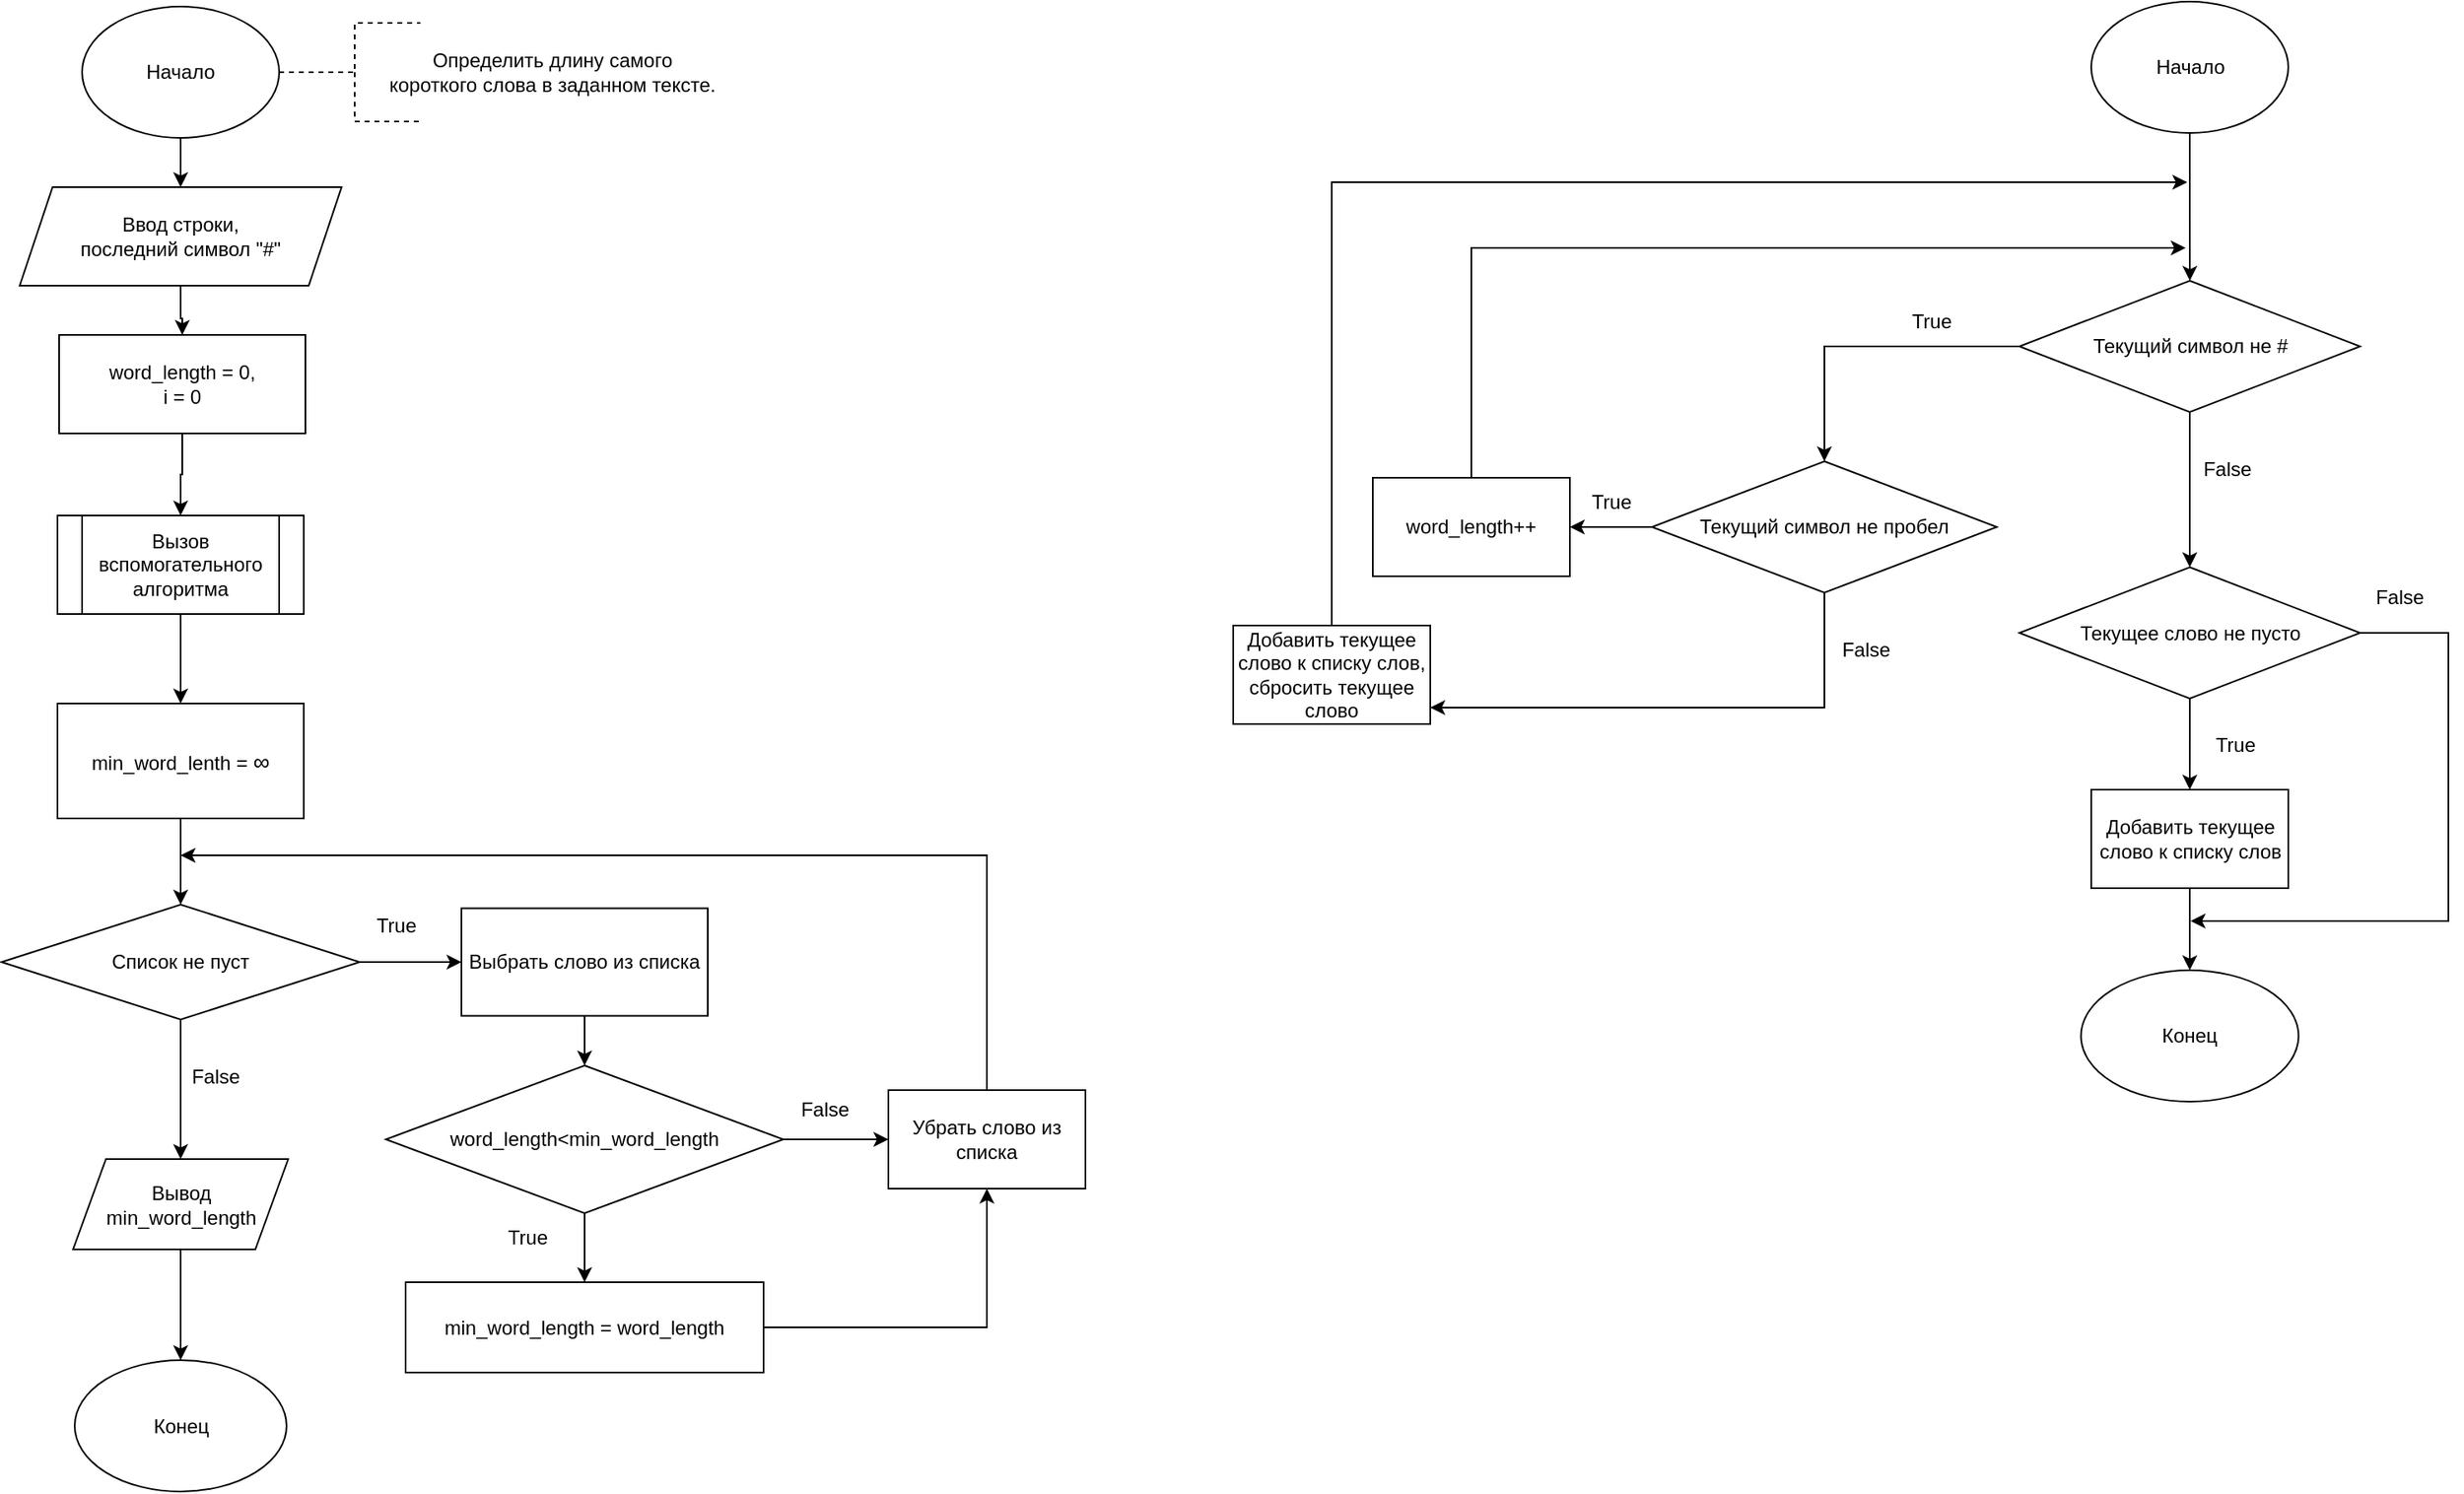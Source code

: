 <mxfile version="22.1.11" type="google">
  <diagram id="C5RBs43oDa-KdzZeNtuy" name="Page-1">
    <mxGraphModel grid="1" page="1" gridSize="10" guides="1" tooltips="1" connect="1" arrows="1" fold="1" pageScale="1" pageWidth="827" pageHeight="1169" math="0" shadow="0">
      <root>
        <mxCell id="WIyWlLk6GJQsqaUBKTNV-0" />
        <mxCell id="WIyWlLk6GJQsqaUBKTNV-1" parent="WIyWlLk6GJQsqaUBKTNV-0" />
        <mxCell id="6135hcLRNwZ4xCsOQtRx-6" value="" style="edgeStyle=orthogonalEdgeStyle;rounded=0;orthogonalLoop=1;jettySize=auto;html=1;" edge="1" parent="WIyWlLk6GJQsqaUBKTNV-1" source="6135hcLRNwZ4xCsOQtRx-0" target="6135hcLRNwZ4xCsOQtRx-5">
          <mxGeometry relative="1" as="geometry" />
        </mxCell>
        <mxCell id="6135hcLRNwZ4xCsOQtRx-0" value="Начало" style="ellipse;whiteSpace=wrap;html=1;" vertex="1" parent="WIyWlLk6GJQsqaUBKTNV-1">
          <mxGeometry x="179" y="13" width="120" height="80" as="geometry" />
        </mxCell>
        <mxCell id="6135hcLRNwZ4xCsOQtRx-1" value="" style="endArrow=none;dashed=1;html=1;rounded=0;exitX=1;exitY=0.5;exitDx=0;exitDy=0;" edge="1" parent="WIyWlLk6GJQsqaUBKTNV-1" source="6135hcLRNwZ4xCsOQtRx-0">
          <mxGeometry width="50" height="50" relative="1" as="geometry">
            <mxPoint x="265" y="393" as="sourcePoint" />
            <mxPoint x="385" y="23" as="targetPoint" />
            <Array as="points">
              <mxPoint x="345" y="53" />
              <mxPoint x="345" y="23" />
            </Array>
          </mxGeometry>
        </mxCell>
        <mxCell id="6135hcLRNwZ4xCsOQtRx-3" value="" style="endArrow=none;dashed=1;html=1;rounded=0;" edge="1" parent="WIyWlLk6GJQsqaUBKTNV-1">
          <mxGeometry width="50" height="50" relative="1" as="geometry">
            <mxPoint x="345" y="53" as="sourcePoint" />
            <mxPoint x="385" y="83" as="targetPoint" />
            <Array as="points">
              <mxPoint x="345" y="83" />
            </Array>
          </mxGeometry>
        </mxCell>
        <mxCell id="6135hcLRNwZ4xCsOQtRx-4" value="Определить длину самого&lt;br/&gt;короткого слова в заданном тексте." style="text;html=1;align=center;verticalAlign=middle;resizable=0;points=[];autosize=1;strokeColor=none;fillColor=none;" vertex="1" parent="WIyWlLk6GJQsqaUBKTNV-1">
          <mxGeometry x="355" y="33" width="220" height="40" as="geometry" />
        </mxCell>
        <mxCell id="6135hcLRNwZ4xCsOQtRx-18" value="" style="edgeStyle=orthogonalEdgeStyle;rounded=0;orthogonalLoop=1;jettySize=auto;html=1;" edge="1" parent="WIyWlLk6GJQsqaUBKTNV-1" source="6135hcLRNwZ4xCsOQtRx-5" target="6135hcLRNwZ4xCsOQtRx-17">
          <mxGeometry relative="1" as="geometry" />
        </mxCell>
        <mxCell id="6135hcLRNwZ4xCsOQtRx-5" value="Ввод строки,&lt;br&gt;последний символ &quot;#&quot;" style="shape=parallelogram;perimeter=parallelogramPerimeter;whiteSpace=wrap;html=1;fixedSize=1;" vertex="1" parent="WIyWlLk6GJQsqaUBKTNV-1">
          <mxGeometry x="141" y="123" width="196" height="60" as="geometry" />
        </mxCell>
        <mxCell id="6135hcLRNwZ4xCsOQtRx-40" value="" style="edgeStyle=orthogonalEdgeStyle;rounded=0;orthogonalLoop=1;jettySize=auto;html=1;" edge="1" parent="WIyWlLk6GJQsqaUBKTNV-1" source="6135hcLRNwZ4xCsOQtRx-7" target="6135hcLRNwZ4xCsOQtRx-39">
          <mxGeometry relative="1" as="geometry" />
        </mxCell>
        <mxCell id="6135hcLRNwZ4xCsOQtRx-7" value="Вызов вспомогательного алгоритма" style="shape=process;whiteSpace=wrap;html=1;backgroundOutline=1;" vertex="1" parent="WIyWlLk6GJQsqaUBKTNV-1">
          <mxGeometry x="164" y="323" width="150" height="60" as="geometry" />
        </mxCell>
        <mxCell id="6135hcLRNwZ4xCsOQtRx-11" value="" style="edgeStyle=orthogonalEdgeStyle;rounded=0;orthogonalLoop=1;jettySize=auto;html=1;" edge="1" parent="WIyWlLk6GJQsqaUBKTNV-1" source="6135hcLRNwZ4xCsOQtRx-9" target="6135hcLRNwZ4xCsOQtRx-24">
          <mxGeometry relative="1" as="geometry">
            <mxPoint x="1462.5" y="130" as="targetPoint" />
          </mxGeometry>
        </mxCell>
        <mxCell id="6135hcLRNwZ4xCsOQtRx-9" value="Начало" style="ellipse;whiteSpace=wrap;html=1;" vertex="1" parent="WIyWlLk6GJQsqaUBKTNV-1">
          <mxGeometry x="1402.5" y="10" width="120" height="80" as="geometry" />
        </mxCell>
        <mxCell id="6135hcLRNwZ4xCsOQtRx-13" value="" style="edgeStyle=orthogonalEdgeStyle;rounded=0;orthogonalLoop=1;jettySize=auto;html=1;exitX=0;exitY=0.5;exitDx=0;exitDy=0;" edge="1" parent="WIyWlLk6GJQsqaUBKTNV-1" source="6135hcLRNwZ4xCsOQtRx-15" target="6135hcLRNwZ4xCsOQtRx-12">
          <mxGeometry relative="1" as="geometry">
            <mxPoint x="1180" y="330" as="sourcePoint" />
            <Array as="points">
              <mxPoint x="1090" y="330" />
            </Array>
          </mxGeometry>
        </mxCell>
        <mxCell id="6135hcLRNwZ4xCsOQtRx-20" style="edgeStyle=orthogonalEdgeStyle;rounded=0;orthogonalLoop=1;jettySize=auto;html=1;exitX=0.5;exitY=1;exitDx=0;exitDy=0;" edge="1" parent="WIyWlLk6GJQsqaUBKTNV-1" source="6135hcLRNwZ4xCsOQtRx-12">
          <mxGeometry relative="1" as="geometry">
            <mxPoint x="1460" y="160" as="targetPoint" />
            <Array as="points">
              <mxPoint x="1090" y="160" />
              <mxPoint x="1461" y="160" />
            </Array>
          </mxGeometry>
        </mxCell>
        <mxCell id="6135hcLRNwZ4xCsOQtRx-12" value="word_length++" style="whiteSpace=wrap;html=1;" vertex="1" parent="WIyWlLk6GJQsqaUBKTNV-1">
          <mxGeometry x="965" y="300" width="120" height="60" as="geometry" />
        </mxCell>
        <mxCell id="6135hcLRNwZ4xCsOQtRx-14" value="True" style="text;html=1;align=center;verticalAlign=middle;resizable=0;points=[];autosize=1;strokeColor=none;fillColor=none;" vertex="1" parent="WIyWlLk6GJQsqaUBKTNV-1">
          <mxGeometry x="1085" y="300" width="50" height="30" as="geometry" />
        </mxCell>
        <mxCell id="6135hcLRNwZ4xCsOQtRx-22" value="" style="edgeStyle=orthogonalEdgeStyle;rounded=0;orthogonalLoop=1;jettySize=auto;html=1;" edge="1" parent="WIyWlLk6GJQsqaUBKTNV-1" source="6135hcLRNwZ4xCsOQtRx-15" target="6135hcLRNwZ4xCsOQtRx-21">
          <mxGeometry relative="1" as="geometry">
            <Array as="points">
              <mxPoint x="1240" y="440" />
            </Array>
          </mxGeometry>
        </mxCell>
        <mxCell id="6135hcLRNwZ4xCsOQtRx-15" value="Текущий символ не пробел" style="rhombus;whiteSpace=wrap;html=1;" vertex="1" parent="WIyWlLk6GJQsqaUBKTNV-1">
          <mxGeometry x="1135" y="290" width="210" height="80" as="geometry" />
        </mxCell>
        <mxCell id="6135hcLRNwZ4xCsOQtRx-19" value="" style="edgeStyle=orthogonalEdgeStyle;rounded=0;orthogonalLoop=1;jettySize=auto;html=1;" edge="1" parent="WIyWlLk6GJQsqaUBKTNV-1" source="6135hcLRNwZ4xCsOQtRx-17" target="6135hcLRNwZ4xCsOQtRx-7">
          <mxGeometry relative="1" as="geometry" />
        </mxCell>
        <mxCell id="6135hcLRNwZ4xCsOQtRx-17" value="word_length&lt;font style=&quot;font-size: 12px;&quot;&gt; =&lt;font style=&quot;&quot;&gt;&amp;nbsp;0&lt;/font&gt;,&lt;/font&gt;&lt;br&gt;i = 0" style="whiteSpace=wrap;html=1;" vertex="1" parent="WIyWlLk6GJQsqaUBKTNV-1">
          <mxGeometry x="165" y="213" width="150" height="60" as="geometry" />
        </mxCell>
        <mxCell id="6135hcLRNwZ4xCsOQtRx-28" style="edgeStyle=orthogonalEdgeStyle;rounded=0;orthogonalLoop=1;jettySize=auto;html=1;" edge="1" parent="WIyWlLk6GJQsqaUBKTNV-1" source="6135hcLRNwZ4xCsOQtRx-21">
          <mxGeometry relative="1" as="geometry">
            <mxPoint x="1461" y="120" as="targetPoint" />
            <Array as="points">
              <mxPoint x="1025" y="120" />
              <mxPoint x="1461" y="120" />
            </Array>
          </mxGeometry>
        </mxCell>
        <mxCell id="6135hcLRNwZ4xCsOQtRx-21" value="Добавить текущее слово к списку слов, сбросить текущее слово" style="whiteSpace=wrap;html=1;" vertex="1" parent="WIyWlLk6GJQsqaUBKTNV-1">
          <mxGeometry x="880" y="390" width="120" height="60" as="geometry" />
        </mxCell>
        <mxCell id="6135hcLRNwZ4xCsOQtRx-23" value="False" style="text;html=1;align=center;verticalAlign=middle;resizable=0;points=[];autosize=1;strokeColor=none;fillColor=none;" vertex="1" parent="WIyWlLk6GJQsqaUBKTNV-1">
          <mxGeometry x="1240" y="390" width="50" height="30" as="geometry" />
        </mxCell>
        <mxCell id="6135hcLRNwZ4xCsOQtRx-25" value="" style="edgeStyle=orthogonalEdgeStyle;rounded=0;orthogonalLoop=1;jettySize=auto;html=1;" edge="1" parent="WIyWlLk6GJQsqaUBKTNV-1" source="6135hcLRNwZ4xCsOQtRx-24" target="6135hcLRNwZ4xCsOQtRx-15">
          <mxGeometry relative="1" as="geometry" />
        </mxCell>
        <mxCell id="6135hcLRNwZ4xCsOQtRx-30" value="" style="edgeStyle=orthogonalEdgeStyle;rounded=0;orthogonalLoop=1;jettySize=auto;html=1;" edge="1" parent="WIyWlLk6GJQsqaUBKTNV-1" source="6135hcLRNwZ4xCsOQtRx-24" target="6135hcLRNwZ4xCsOQtRx-29">
          <mxGeometry relative="1" as="geometry" />
        </mxCell>
        <mxCell id="6135hcLRNwZ4xCsOQtRx-24" value="Текущий символ не #" style="rhombus;whiteSpace=wrap;html=1;" vertex="1" parent="WIyWlLk6GJQsqaUBKTNV-1">
          <mxGeometry x="1358.75" y="180" width="207.5" height="80" as="geometry" />
        </mxCell>
        <mxCell id="6135hcLRNwZ4xCsOQtRx-27" value="True" style="text;html=1;align=center;verticalAlign=middle;resizable=0;points=[];autosize=1;strokeColor=none;fillColor=none;" vertex="1" parent="WIyWlLk6GJQsqaUBKTNV-1">
          <mxGeometry x="1280" y="190" width="50" height="30" as="geometry" />
        </mxCell>
        <mxCell id="6135hcLRNwZ4xCsOQtRx-33" value="" style="edgeStyle=orthogonalEdgeStyle;rounded=0;orthogonalLoop=1;jettySize=auto;html=1;" edge="1" parent="WIyWlLk6GJQsqaUBKTNV-1" source="6135hcLRNwZ4xCsOQtRx-29" target="6135hcLRNwZ4xCsOQtRx-32">
          <mxGeometry relative="1" as="geometry" />
        </mxCell>
        <mxCell id="6135hcLRNwZ4xCsOQtRx-36" value="" style="edgeStyle=orthogonalEdgeStyle;rounded=0;orthogonalLoop=1;jettySize=auto;html=1;" edge="1" parent="WIyWlLk6GJQsqaUBKTNV-1" source="6135hcLRNwZ4xCsOQtRx-29">
          <mxGeometry relative="1" as="geometry">
            <mxPoint x="1463" y="570" as="targetPoint" />
            <Array as="points">
              <mxPoint x="1620" y="395" />
              <mxPoint x="1620" y="570" />
            </Array>
          </mxGeometry>
        </mxCell>
        <mxCell id="6135hcLRNwZ4xCsOQtRx-29" value="Текущее слово не пусто" style="rhombus;whiteSpace=wrap;html=1;" vertex="1" parent="WIyWlLk6GJQsqaUBKTNV-1">
          <mxGeometry x="1358.75" y="354.5" width="207.5" height="80" as="geometry" />
        </mxCell>
        <mxCell id="6135hcLRNwZ4xCsOQtRx-31" value="False" style="text;html=1;align=center;verticalAlign=middle;resizable=0;points=[];autosize=1;strokeColor=none;fillColor=none;" vertex="1" parent="WIyWlLk6GJQsqaUBKTNV-1">
          <mxGeometry x="1460" y="280" width="50" height="30" as="geometry" />
        </mxCell>
        <mxCell id="6135hcLRNwZ4xCsOQtRx-38" value="" style="edgeStyle=orthogonalEdgeStyle;rounded=0;orthogonalLoop=1;jettySize=auto;html=1;" edge="1" parent="WIyWlLk6GJQsqaUBKTNV-1" source="6135hcLRNwZ4xCsOQtRx-32" target="6135hcLRNwZ4xCsOQtRx-35">
          <mxGeometry relative="1" as="geometry" />
        </mxCell>
        <mxCell id="6135hcLRNwZ4xCsOQtRx-32" value="Добавить текущее слово к списку слов" style="whiteSpace=wrap;html=1;" vertex="1" parent="WIyWlLk6GJQsqaUBKTNV-1">
          <mxGeometry x="1402.5" y="490" width="120" height="60" as="geometry" />
        </mxCell>
        <mxCell id="6135hcLRNwZ4xCsOQtRx-34" value="True" style="text;html=1;align=center;verticalAlign=middle;resizable=0;points=[];autosize=1;strokeColor=none;fillColor=none;" vertex="1" parent="WIyWlLk6GJQsqaUBKTNV-1">
          <mxGeometry x="1465" y="448" width="50" height="30" as="geometry" />
        </mxCell>
        <mxCell id="6135hcLRNwZ4xCsOQtRx-35" value="Конец" style="ellipse;whiteSpace=wrap;html=1;" vertex="1" parent="WIyWlLk6GJQsqaUBKTNV-1">
          <mxGeometry x="1396.25" y="600" width="132.5" height="80" as="geometry" />
        </mxCell>
        <mxCell id="6135hcLRNwZ4xCsOQtRx-37" value="False" style="text;html=1;align=center;verticalAlign=middle;resizable=0;points=[];autosize=1;strokeColor=none;fillColor=none;" vertex="1" parent="WIyWlLk6GJQsqaUBKTNV-1">
          <mxGeometry x="1565" y="358" width="50" height="30" as="geometry" />
        </mxCell>
        <mxCell id="6135hcLRNwZ4xCsOQtRx-48" value="" style="edgeStyle=orthogonalEdgeStyle;rounded=0;orthogonalLoop=1;jettySize=auto;html=1;" edge="1" parent="WIyWlLk6GJQsqaUBKTNV-1" source="6135hcLRNwZ4xCsOQtRx-39" target="6135hcLRNwZ4xCsOQtRx-47">
          <mxGeometry relative="1" as="geometry" />
        </mxCell>
        <mxCell id="6135hcLRNwZ4xCsOQtRx-39" value="min_word_lenth =&amp;nbsp;&lt;font style=&quot;font-size: 14px;&quot;&gt;∞&lt;/font&gt;" style="whiteSpace=wrap;html=1;" vertex="1" parent="WIyWlLk6GJQsqaUBKTNV-1">
          <mxGeometry x="164" y="437.5" width="150" height="70" as="geometry" />
        </mxCell>
        <mxCell id="6135hcLRNwZ4xCsOQtRx-44" value="" style="edgeStyle=orthogonalEdgeStyle;rounded=0;orthogonalLoop=1;jettySize=auto;html=1;" edge="1" parent="WIyWlLk6GJQsqaUBKTNV-1" source="6135hcLRNwZ4xCsOQtRx-41" target="6135hcLRNwZ4xCsOQtRx-43">
          <mxGeometry relative="1" as="geometry" />
        </mxCell>
        <mxCell id="6135hcLRNwZ4xCsOQtRx-41" value="Выбрать слово из списка" style="whiteSpace=wrap;html=1;" vertex="1" parent="WIyWlLk6GJQsqaUBKTNV-1">
          <mxGeometry x="410" y="562.25" width="150" height="65.5" as="geometry" />
        </mxCell>
        <mxCell id="6135hcLRNwZ4xCsOQtRx-46" value="" style="edgeStyle=orthogonalEdgeStyle;rounded=0;orthogonalLoop=1;jettySize=auto;html=1;" edge="1" parent="WIyWlLk6GJQsqaUBKTNV-1" source="6135hcLRNwZ4xCsOQtRx-43" target="6135hcLRNwZ4xCsOQtRx-45">
          <mxGeometry relative="1" as="geometry" />
        </mxCell>
        <mxCell id="6135hcLRNwZ4xCsOQtRx-53" value="" style="edgeStyle=orthogonalEdgeStyle;rounded=0;orthogonalLoop=1;jettySize=auto;html=1;" edge="1" parent="WIyWlLk6GJQsqaUBKTNV-1" source="6135hcLRNwZ4xCsOQtRx-43" target="6135hcLRNwZ4xCsOQtRx-51">
          <mxGeometry relative="1" as="geometry" />
        </mxCell>
        <mxCell id="6135hcLRNwZ4xCsOQtRx-43" value="word_length&amp;lt;min_word_length" style="rhombus;whiteSpace=wrap;html=1;" vertex="1" parent="WIyWlLk6GJQsqaUBKTNV-1">
          <mxGeometry x="364" y="658" width="242" height="90" as="geometry" />
        </mxCell>
        <mxCell id="6135hcLRNwZ4xCsOQtRx-52" value="" style="edgeStyle=orthogonalEdgeStyle;rounded=0;orthogonalLoop=1;jettySize=auto;html=1;" edge="1" parent="WIyWlLk6GJQsqaUBKTNV-1" source="6135hcLRNwZ4xCsOQtRx-45" target="6135hcLRNwZ4xCsOQtRx-51">
          <mxGeometry relative="1" as="geometry" />
        </mxCell>
        <mxCell id="6135hcLRNwZ4xCsOQtRx-45" value="min_word_length = word_length" style="whiteSpace=wrap;html=1;" vertex="1" parent="WIyWlLk6GJQsqaUBKTNV-1">
          <mxGeometry x="376" y="790" width="218" height="55" as="geometry" />
        </mxCell>
        <mxCell id="6135hcLRNwZ4xCsOQtRx-49" value="" style="edgeStyle=orthogonalEdgeStyle;rounded=0;orthogonalLoop=1;jettySize=auto;html=1;" edge="1" parent="WIyWlLk6GJQsqaUBKTNV-1" source="6135hcLRNwZ4xCsOQtRx-47" target="6135hcLRNwZ4xCsOQtRx-41">
          <mxGeometry relative="1" as="geometry" />
        </mxCell>
        <mxCell id="6135hcLRNwZ4xCsOQtRx-65" value="" style="edgeStyle=orthogonalEdgeStyle;rounded=0;orthogonalLoop=1;jettySize=auto;html=1;" edge="1" parent="WIyWlLk6GJQsqaUBKTNV-1" source="6135hcLRNwZ4xCsOQtRx-47" target="6135hcLRNwZ4xCsOQtRx-64">
          <mxGeometry relative="1" as="geometry" />
        </mxCell>
        <mxCell id="6135hcLRNwZ4xCsOQtRx-47" value="Список не пуст" style="rhombus;whiteSpace=wrap;html=1;" vertex="1" parent="WIyWlLk6GJQsqaUBKTNV-1">
          <mxGeometry x="130" y="560" width="218" height="70" as="geometry" />
        </mxCell>
        <mxCell id="6135hcLRNwZ4xCsOQtRx-54" style="edgeStyle=orthogonalEdgeStyle;rounded=0;orthogonalLoop=1;jettySize=auto;html=1;exitX=0.5;exitY=0;exitDx=0;exitDy=0;" edge="1" parent="WIyWlLk6GJQsqaUBKTNV-1" source="6135hcLRNwZ4xCsOQtRx-51">
          <mxGeometry relative="1" as="geometry">
            <mxPoint x="239" y="530" as="targetPoint" />
            <Array as="points">
              <mxPoint x="730" y="530" />
            </Array>
          </mxGeometry>
        </mxCell>
        <mxCell id="6135hcLRNwZ4xCsOQtRx-51" value="Убрать слово из списка" style="whiteSpace=wrap;html=1;" vertex="1" parent="WIyWlLk6GJQsqaUBKTNV-1">
          <mxGeometry x="670" y="673" width="120" height="60" as="geometry" />
        </mxCell>
        <mxCell id="6135hcLRNwZ4xCsOQtRx-56" value="True" style="text;html=1;align=center;verticalAlign=middle;resizable=0;points=[];autosize=1;strokeColor=none;fillColor=none;" vertex="1" parent="WIyWlLk6GJQsqaUBKTNV-1">
          <mxGeometry x="425" y="748" width="50" height="30" as="geometry" />
        </mxCell>
        <mxCell id="6135hcLRNwZ4xCsOQtRx-57" value="False" style="text;html=1;align=center;verticalAlign=middle;resizable=0;points=[];autosize=1;strokeColor=none;fillColor=none;" vertex="1" parent="WIyWlLk6GJQsqaUBKTNV-1">
          <mxGeometry x="606" y="670" width="50" height="30" as="geometry" />
        </mxCell>
        <mxCell id="6135hcLRNwZ4xCsOQtRx-58" value="True" style="text;html=1;align=center;verticalAlign=middle;resizable=0;points=[];autosize=1;strokeColor=none;fillColor=none;" vertex="1" parent="WIyWlLk6GJQsqaUBKTNV-1">
          <mxGeometry x="345" y="558" width="50" height="30" as="geometry" />
        </mxCell>
        <mxCell id="6135hcLRNwZ4xCsOQtRx-68" value="" style="edgeStyle=orthogonalEdgeStyle;rounded=0;orthogonalLoop=1;jettySize=auto;html=1;" edge="1" parent="WIyWlLk6GJQsqaUBKTNV-1" source="6135hcLRNwZ4xCsOQtRx-64" target="6135hcLRNwZ4xCsOQtRx-67">
          <mxGeometry relative="1" as="geometry" />
        </mxCell>
        <mxCell id="6135hcLRNwZ4xCsOQtRx-64" value="Вывод min_word_length" style="shape=parallelogram;perimeter=parallelogramPerimeter;whiteSpace=wrap;html=1;fixedSize=1;" vertex="1" parent="WIyWlLk6GJQsqaUBKTNV-1">
          <mxGeometry x="173.5" y="715" width="131" height="55" as="geometry" />
        </mxCell>
        <mxCell id="6135hcLRNwZ4xCsOQtRx-66" value="False" style="text;html=1;align=center;verticalAlign=middle;resizable=0;points=[];autosize=1;strokeColor=none;fillColor=none;" vertex="1" parent="WIyWlLk6GJQsqaUBKTNV-1">
          <mxGeometry x="235" y="650" width="50" height="30" as="geometry" />
        </mxCell>
        <mxCell id="6135hcLRNwZ4xCsOQtRx-67" value="Конец" style="ellipse;whiteSpace=wrap;html=1;" vertex="1" parent="WIyWlLk6GJQsqaUBKTNV-1">
          <mxGeometry x="174.5" y="837.5" width="129" height="80" as="geometry" />
        </mxCell>
      </root>
    </mxGraphModel>
  </diagram>
</mxfile>
